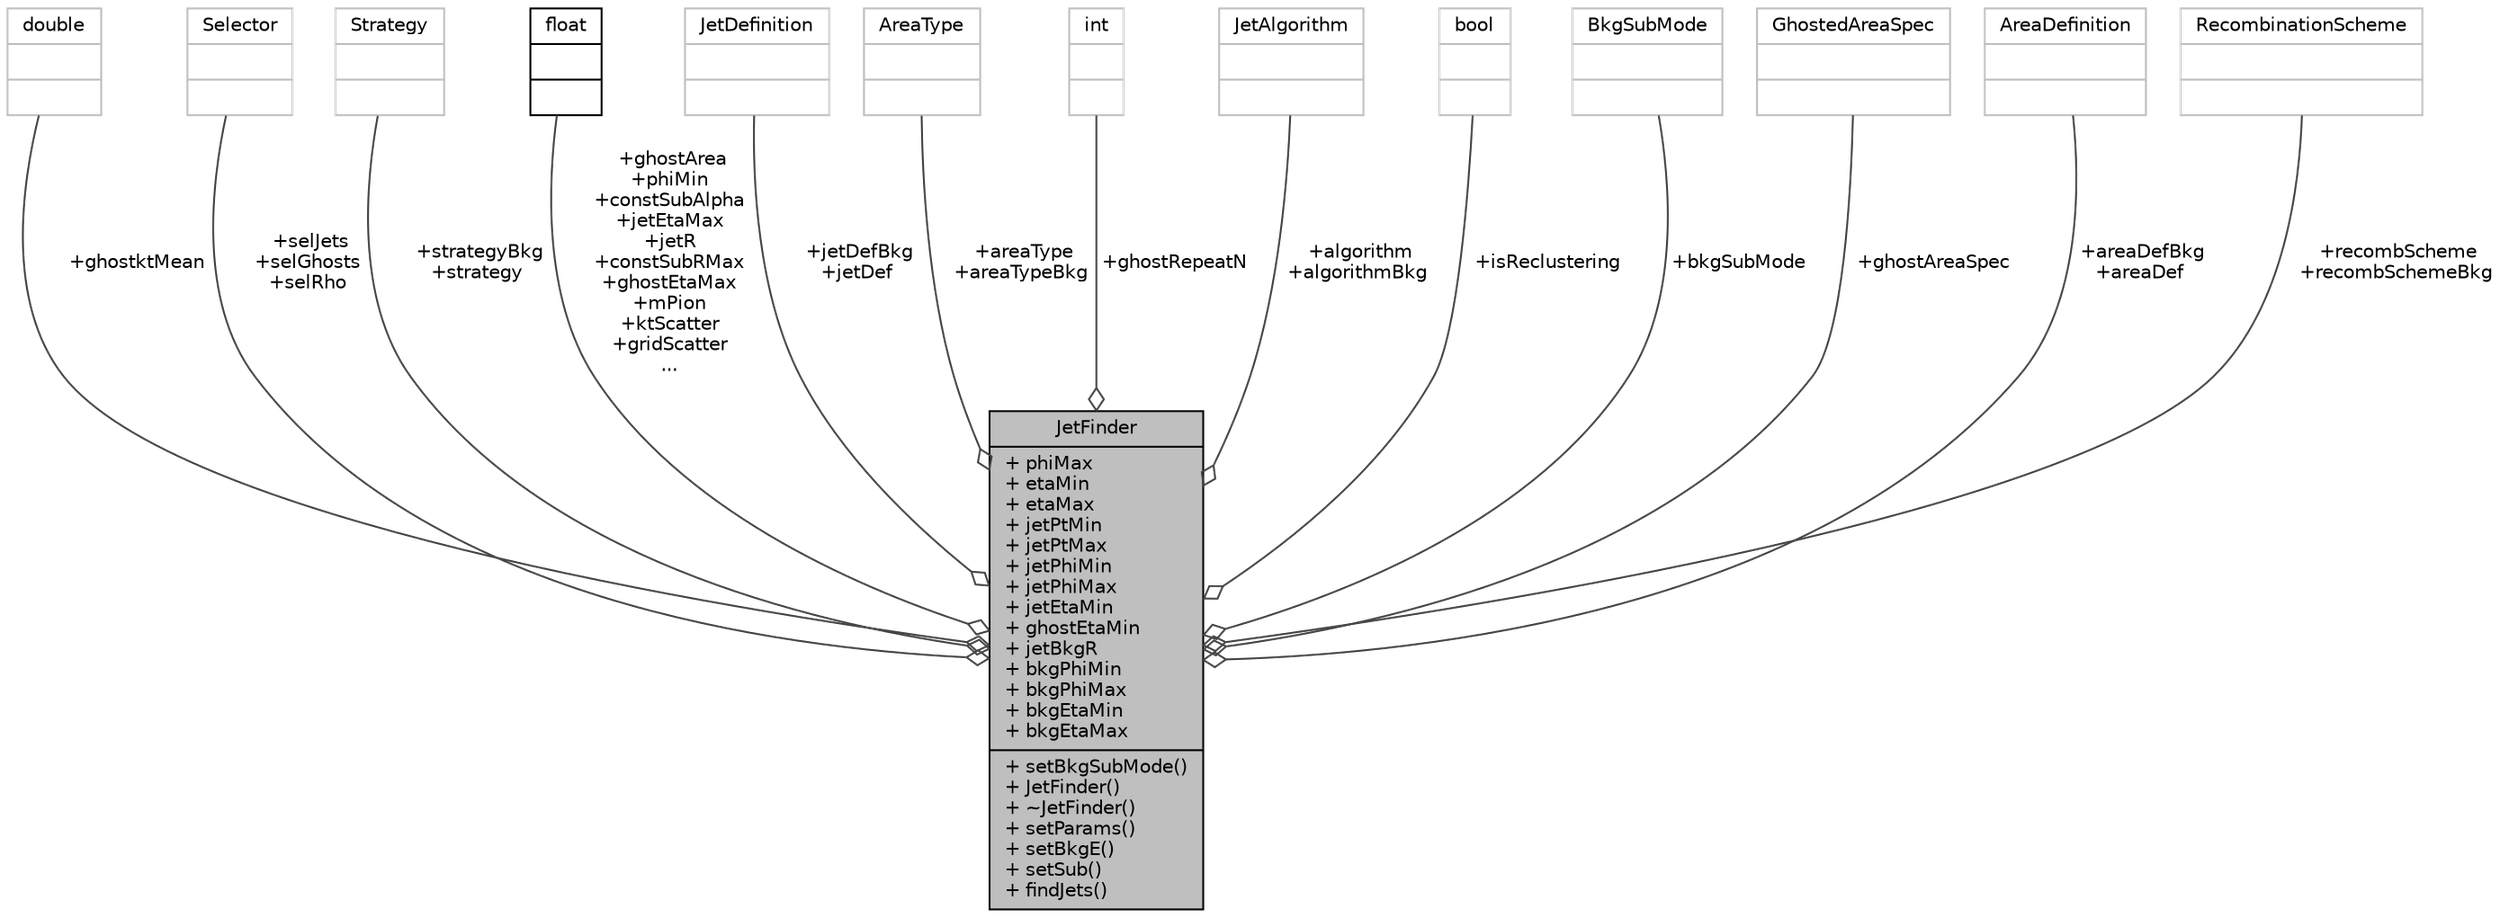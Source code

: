 digraph "JetFinder"
{
 // INTERACTIVE_SVG=YES
  bgcolor="transparent";
  edge [fontname="Helvetica",fontsize="10",labelfontname="Helvetica",labelfontsize="10"];
  node [fontname="Helvetica",fontsize="10",shape=record];
  Node1 [label="{JetFinder\n|+ phiMax\l+ etaMin\l+ etaMax\l+ jetPtMin\l+ jetPtMax\l+ jetPhiMin\l+ jetPhiMax\l+ jetEtaMin\l+ ghostEtaMin\l+ jetBkgR\l+ bkgPhiMin\l+ bkgPhiMax\l+ bkgEtaMin\l+ bkgEtaMax\l|+ setBkgSubMode()\l+ JetFinder()\l+ ~JetFinder()\l+ setParams()\l+ setBkgE()\l+ setSub()\l+ findJets()\l}",height=0.2,width=0.4,color="black", fillcolor="grey75", style="filled", fontcolor="black"];
  Node2 -> Node1 [color="grey25",fontsize="10",style="solid",label=" +ghostktMean" ,arrowhead="odiamond",fontname="Helvetica"];
  Node2 [label="{double\n||}",height=0.2,width=0.4,color="grey75"];
  Node3 -> Node1 [color="grey25",fontsize="10",style="solid",label=" +selJets\n+selGhosts\n+selRho" ,arrowhead="odiamond",fontname="Helvetica"];
  Node3 [label="{Selector\n||}",height=0.2,width=0.4,color="grey75"];
  Node4 -> Node1 [color="grey25",fontsize="10",style="solid",label=" +strategyBkg\n+strategy" ,arrowhead="odiamond",fontname="Helvetica"];
  Node4 [label="{Strategy\n||}",height=0.2,width=0.4,color="grey75"];
  Node5 -> Node1 [color="grey25",fontsize="10",style="solid",label=" +ghostArea\n+phiMin\n+constSubAlpha\n+jetEtaMax\n+jetR\n+constSubRMax\n+ghostEtaMax\n+mPion\n+ktScatter\n+gridScatter\n..." ,arrowhead="odiamond",fontname="Helvetica"];
  Node5 [label="{float\n||}",height=0.2,width=0.4,color="black",URL="$d4/dc3/classfloat.html"];
  Node6 -> Node1 [color="grey25",fontsize="10",style="solid",label=" +jetDefBkg\n+jetDef" ,arrowhead="odiamond",fontname="Helvetica"];
  Node6 [label="{JetDefinition\n||}",height=0.2,width=0.4,color="grey75"];
  Node7 -> Node1 [color="grey25",fontsize="10",style="solid",label=" +areaType\n+areaTypeBkg" ,arrowhead="odiamond",fontname="Helvetica"];
  Node7 [label="{AreaType\n||}",height=0.2,width=0.4,color="grey75"];
  Node8 -> Node1 [color="grey25",fontsize="10",style="solid",label=" +ghostRepeatN" ,arrowhead="odiamond",fontname="Helvetica"];
  Node8 [label="{int\n||}",height=0.2,width=0.4,color="grey75"];
  Node9 -> Node1 [color="grey25",fontsize="10",style="solid",label=" +algorithm\n+algorithmBkg" ,arrowhead="odiamond",fontname="Helvetica"];
  Node9 [label="{JetAlgorithm\n||}",height=0.2,width=0.4,color="grey75"];
  Node10 -> Node1 [color="grey25",fontsize="10",style="solid",label=" +isReclustering" ,arrowhead="odiamond",fontname="Helvetica"];
  Node10 [label="{bool\n||}",height=0.2,width=0.4,color="grey75"];
  Node11 -> Node1 [color="grey25",fontsize="10",style="solid",label=" +bkgSubMode" ,arrowhead="odiamond",fontname="Helvetica"];
  Node11 [label="{BkgSubMode\n||}",height=0.2,width=0.4,color="grey75"];
  Node12 -> Node1 [color="grey25",fontsize="10",style="solid",label=" +ghostAreaSpec" ,arrowhead="odiamond",fontname="Helvetica"];
  Node12 [label="{GhostedAreaSpec\n||}",height=0.2,width=0.4,color="grey75"];
  Node13 -> Node1 [color="grey25",fontsize="10",style="solid",label=" +areaDefBkg\n+areaDef" ,arrowhead="odiamond",fontname="Helvetica"];
  Node13 [label="{AreaDefinition\n||}",height=0.2,width=0.4,color="grey75"];
  Node14 -> Node1 [color="grey25",fontsize="10",style="solid",label=" +recombScheme\n+recombSchemeBkg" ,arrowhead="odiamond",fontname="Helvetica"];
  Node14 [label="{RecombinationScheme\n||}",height=0.2,width=0.4,color="grey75"];
}
